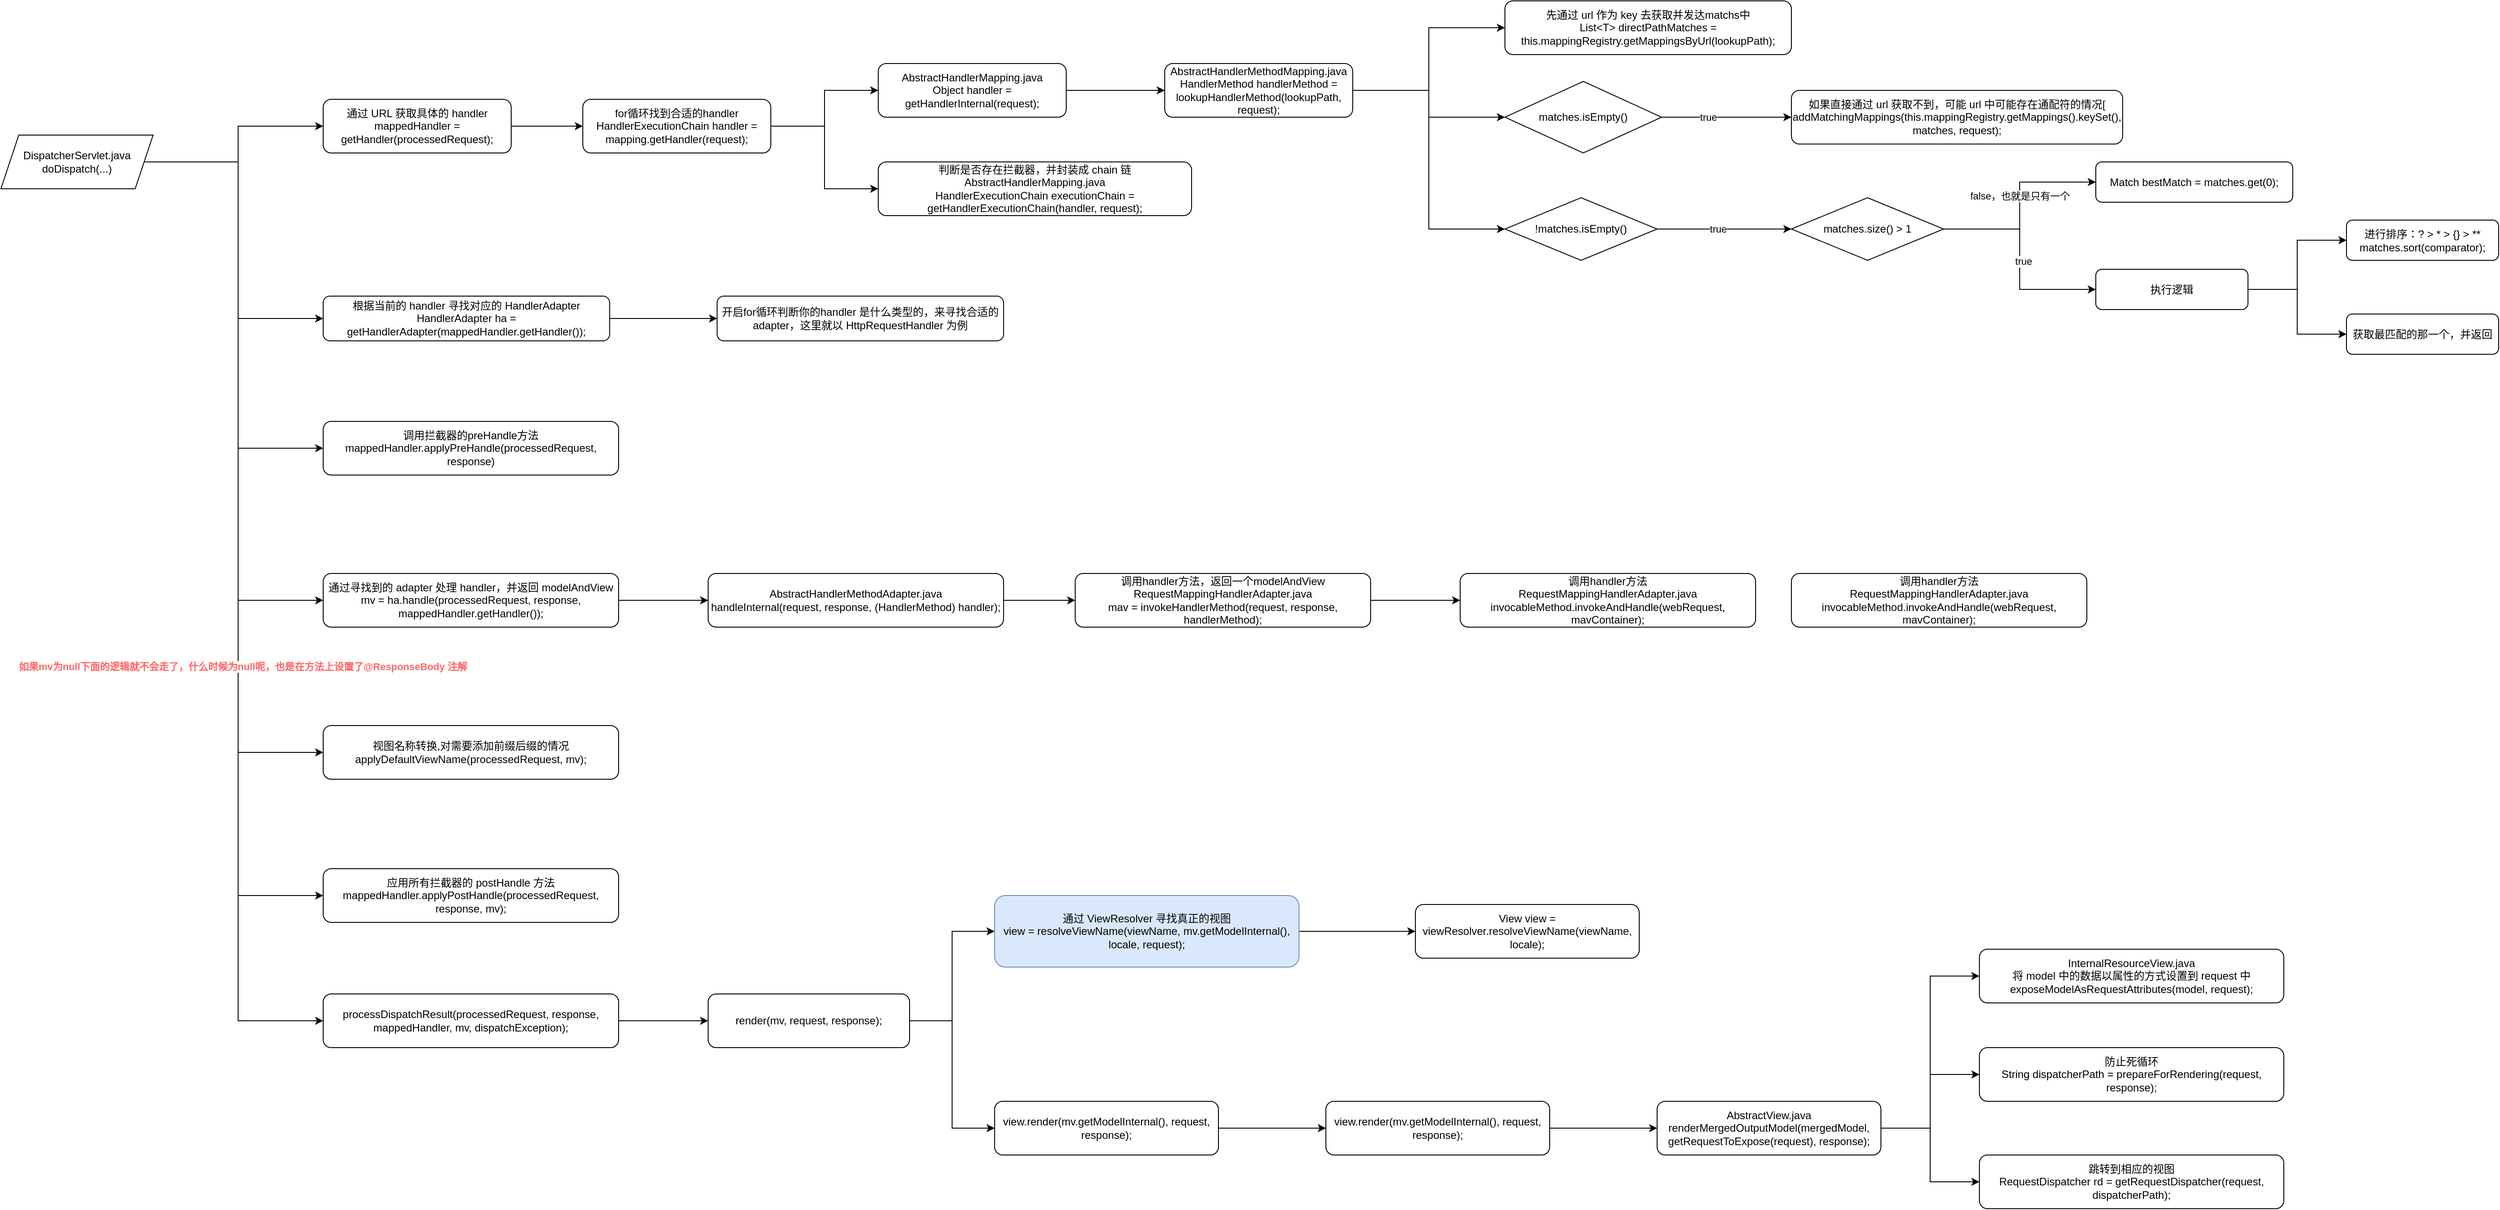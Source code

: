 <mxfile version="16.1.2" type="github">
  <diagram id="awkxMe9VgpwPjlktksfE" name="第 1 页">
    <mxGraphModel dx="1261" dy="4004" grid="1" gridSize="10" guides="1" tooltips="1" connect="1" arrows="1" fold="1" page="1" pageScale="1" pageWidth="2339" pageHeight="3300" math="0" shadow="0">
      <root>
        <mxCell id="0" />
        <mxCell id="1" parent="0" />
        <mxCell id="VWh1zfDzu2o1qfI7YsTY-4" style="edgeStyle=orthogonalEdgeStyle;rounded=0;orthogonalLoop=1;jettySize=auto;html=1;exitX=1;exitY=0.5;exitDx=0;exitDy=0;entryX=0;entryY=0.5;entryDx=0;entryDy=0;" edge="1" parent="1" source="VWh1zfDzu2o1qfI7YsTY-2" target="VWh1zfDzu2o1qfI7YsTY-3">
          <mxGeometry relative="1" as="geometry" />
        </mxCell>
        <mxCell id="VWh1zfDzu2o1qfI7YsTY-41" style="edgeStyle=orthogonalEdgeStyle;rounded=0;orthogonalLoop=1;jettySize=auto;html=1;exitX=1;exitY=0.5;exitDx=0;exitDy=0;entryX=0;entryY=0.5;entryDx=0;entryDy=0;" edge="1" parent="1" source="VWh1zfDzu2o1qfI7YsTY-2" target="VWh1zfDzu2o1qfI7YsTY-40">
          <mxGeometry relative="1" as="geometry" />
        </mxCell>
        <mxCell id="VWh1zfDzu2o1qfI7YsTY-45" style="edgeStyle=orthogonalEdgeStyle;rounded=0;orthogonalLoop=1;jettySize=auto;html=1;exitX=1;exitY=0.5;exitDx=0;exitDy=0;entryX=0;entryY=0.5;entryDx=0;entryDy=0;" edge="1" parent="1" source="VWh1zfDzu2o1qfI7YsTY-2" target="VWh1zfDzu2o1qfI7YsTY-44">
          <mxGeometry relative="1" as="geometry" />
        </mxCell>
        <mxCell id="VWh1zfDzu2o1qfI7YsTY-47" style="edgeStyle=orthogonalEdgeStyle;rounded=0;orthogonalLoop=1;jettySize=auto;html=1;exitX=1;exitY=0.5;exitDx=0;exitDy=0;entryX=0;entryY=0.5;entryDx=0;entryDy=0;" edge="1" parent="1" source="VWh1zfDzu2o1qfI7YsTY-2" target="VWh1zfDzu2o1qfI7YsTY-46">
          <mxGeometry relative="1" as="geometry" />
        </mxCell>
        <mxCell id="VWh1zfDzu2o1qfI7YsTY-57" style="edgeStyle=orthogonalEdgeStyle;rounded=0;orthogonalLoop=1;jettySize=auto;html=1;exitX=1;exitY=0.5;exitDx=0;exitDy=0;entryX=0;entryY=0.5;entryDx=0;entryDy=0;" edge="1" parent="1" source="VWh1zfDzu2o1qfI7YsTY-2" target="VWh1zfDzu2o1qfI7YsTY-56">
          <mxGeometry relative="1" as="geometry" />
        </mxCell>
        <mxCell id="VWh1zfDzu2o1qfI7YsTY-59" style="edgeStyle=orthogonalEdgeStyle;rounded=0;orthogonalLoop=1;jettySize=auto;html=1;exitX=1;exitY=0.5;exitDx=0;exitDy=0;entryX=0;entryY=0.5;entryDx=0;entryDy=0;" edge="1" parent="1" source="VWh1zfDzu2o1qfI7YsTY-2" target="VWh1zfDzu2o1qfI7YsTY-58">
          <mxGeometry relative="1" as="geometry" />
        </mxCell>
        <mxCell id="VWh1zfDzu2o1qfI7YsTY-2" value="&lt;span&gt;DispatcherServlet.java&lt;br&gt;doDispatch(...)&lt;/span&gt;" style="shape=parallelogram;perimeter=parallelogramPerimeter;whiteSpace=wrap;html=1;fixedSize=1;" vertex="1" parent="1">
          <mxGeometry x="300" y="110" width="170" height="60" as="geometry" />
        </mxCell>
        <mxCell id="VWh1zfDzu2o1qfI7YsTY-6" style="edgeStyle=orthogonalEdgeStyle;rounded=0;orthogonalLoop=1;jettySize=auto;html=1;exitX=1;exitY=0.5;exitDx=0;exitDy=0;entryX=0;entryY=0.5;entryDx=0;entryDy=0;" edge="1" parent="1" source="VWh1zfDzu2o1qfI7YsTY-3" target="VWh1zfDzu2o1qfI7YsTY-5">
          <mxGeometry relative="1" as="geometry" />
        </mxCell>
        <mxCell id="VWh1zfDzu2o1qfI7YsTY-3" value="通过 URL 获取具体的 handler&lt;br&gt;mappedHandler = getHandler(processedRequest);" style="rounded=1;whiteSpace=wrap;html=1;" vertex="1" parent="1">
          <mxGeometry x="660" y="70" width="210" height="60" as="geometry" />
        </mxCell>
        <mxCell id="VWh1zfDzu2o1qfI7YsTY-8" style="edgeStyle=orthogonalEdgeStyle;rounded=0;orthogonalLoop=1;jettySize=auto;html=1;exitX=1;exitY=0.5;exitDx=0;exitDy=0;" edge="1" parent="1" source="VWh1zfDzu2o1qfI7YsTY-5" target="VWh1zfDzu2o1qfI7YsTY-7">
          <mxGeometry relative="1" as="geometry" />
        </mxCell>
        <mxCell id="VWh1zfDzu2o1qfI7YsTY-39" style="edgeStyle=orthogonalEdgeStyle;rounded=0;orthogonalLoop=1;jettySize=auto;html=1;exitX=1;exitY=0.5;exitDx=0;exitDy=0;entryX=0;entryY=0.5;entryDx=0;entryDy=0;" edge="1" parent="1" source="VWh1zfDzu2o1qfI7YsTY-5" target="VWh1zfDzu2o1qfI7YsTY-38">
          <mxGeometry relative="1" as="geometry" />
        </mxCell>
        <mxCell id="VWh1zfDzu2o1qfI7YsTY-5" value="for循环找到合适的handler&lt;br&gt;HandlerExecutionChain handler = mapping.getHandler(request);" style="rounded=1;whiteSpace=wrap;html=1;" vertex="1" parent="1">
          <mxGeometry x="950" y="70" width="210" height="60" as="geometry" />
        </mxCell>
        <mxCell id="VWh1zfDzu2o1qfI7YsTY-10" style="edgeStyle=orthogonalEdgeStyle;rounded=0;orthogonalLoop=1;jettySize=auto;html=1;exitX=1;exitY=0.5;exitDx=0;exitDy=0;entryX=0;entryY=0.5;entryDx=0;entryDy=0;" edge="1" parent="1" source="VWh1zfDzu2o1qfI7YsTY-7" target="VWh1zfDzu2o1qfI7YsTY-9">
          <mxGeometry relative="1" as="geometry" />
        </mxCell>
        <mxCell id="VWh1zfDzu2o1qfI7YsTY-7" value="AbstractHandlerMapping.java&lt;br&gt;Object handler = getHandlerInternal(request);" style="rounded=1;whiteSpace=wrap;html=1;" vertex="1" parent="1">
          <mxGeometry x="1280" y="30" width="210" height="60" as="geometry" />
        </mxCell>
        <mxCell id="VWh1zfDzu2o1qfI7YsTY-12" style="edgeStyle=orthogonalEdgeStyle;rounded=0;orthogonalLoop=1;jettySize=auto;html=1;exitX=1;exitY=0.5;exitDx=0;exitDy=0;entryX=0;entryY=0.5;entryDx=0;entryDy=0;" edge="1" parent="1" source="VWh1zfDzu2o1qfI7YsTY-9" target="VWh1zfDzu2o1qfI7YsTY-11">
          <mxGeometry relative="1" as="geometry" />
        </mxCell>
        <mxCell id="VWh1zfDzu2o1qfI7YsTY-14" style="edgeStyle=orthogonalEdgeStyle;rounded=0;orthogonalLoop=1;jettySize=auto;html=1;exitX=1;exitY=0.5;exitDx=0;exitDy=0;entryX=0;entryY=0.5;entryDx=0;entryDy=0;" edge="1" parent="1" source="VWh1zfDzu2o1qfI7YsTY-9" target="VWh1zfDzu2o1qfI7YsTY-17">
          <mxGeometry relative="1" as="geometry" />
        </mxCell>
        <mxCell id="VWh1zfDzu2o1qfI7YsTY-16" style="edgeStyle=orthogonalEdgeStyle;rounded=0;orthogonalLoop=1;jettySize=auto;html=1;exitX=1;exitY=0.5;exitDx=0;exitDy=0;entryX=0;entryY=0.5;entryDx=0;entryDy=0;" edge="1" parent="1" source="VWh1zfDzu2o1qfI7YsTY-9" target="VWh1zfDzu2o1qfI7YsTY-18">
          <mxGeometry relative="1" as="geometry" />
        </mxCell>
        <mxCell id="VWh1zfDzu2o1qfI7YsTY-9" value="AbstractHandlerMethodMapping.java&lt;br&gt;HandlerMethod handlerMethod = lookupHandlerMethod(lookupPath, request);" style="rounded=1;whiteSpace=wrap;html=1;" vertex="1" parent="1">
          <mxGeometry x="1600" y="30" width="210" height="60" as="geometry" />
        </mxCell>
        <mxCell id="VWh1zfDzu2o1qfI7YsTY-11" value="先通过 url 作为 key 去获取并发达matchs中&lt;br&gt;List&amp;lt;T&amp;gt; directPathMatches = this.mappingRegistry.getMappingsByUrl(lookupPath);" style="rounded=1;whiteSpace=wrap;html=1;" vertex="1" parent="1">
          <mxGeometry x="1980" y="-40" width="320" height="60" as="geometry" />
        </mxCell>
        <mxCell id="VWh1zfDzu2o1qfI7YsTY-13" value="如果直接通过 url 获取不到，可能 url 中可能存在通配符的情况[&lt;br&gt;addMatchingMappings(this.mappingRegistry.getMappings().keySet(), matches, request);" style="rounded=1;whiteSpace=wrap;html=1;" vertex="1" parent="1">
          <mxGeometry x="2300" y="60" width="370" height="60" as="geometry" />
        </mxCell>
        <mxCell id="VWh1zfDzu2o1qfI7YsTY-34" style="edgeStyle=orthogonalEdgeStyle;rounded=0;orthogonalLoop=1;jettySize=auto;html=1;exitX=1;exitY=0.5;exitDx=0;exitDy=0;entryX=0;entryY=0.5;entryDx=0;entryDy=0;" edge="1" parent="1" source="VWh1zfDzu2o1qfI7YsTY-15" target="VWh1zfDzu2o1qfI7YsTY-33">
          <mxGeometry relative="1" as="geometry" />
        </mxCell>
        <mxCell id="VWh1zfDzu2o1qfI7YsTY-36" style="edgeStyle=orthogonalEdgeStyle;rounded=0;orthogonalLoop=1;jettySize=auto;html=1;exitX=1;exitY=0.5;exitDx=0;exitDy=0;entryX=0;entryY=0.5;entryDx=0;entryDy=0;" edge="1" parent="1" source="VWh1zfDzu2o1qfI7YsTY-15" target="VWh1zfDzu2o1qfI7YsTY-35">
          <mxGeometry relative="1" as="geometry" />
        </mxCell>
        <mxCell id="VWh1zfDzu2o1qfI7YsTY-15" value="执行逻辑" style="rounded=1;whiteSpace=wrap;html=1;" vertex="1" parent="1">
          <mxGeometry x="2640" y="260" width="170" height="45" as="geometry" />
        </mxCell>
        <mxCell id="VWh1zfDzu2o1qfI7YsTY-20" style="edgeStyle=orthogonalEdgeStyle;rounded=0;orthogonalLoop=1;jettySize=auto;html=1;exitX=1;exitY=0.5;exitDx=0;exitDy=0;" edge="1" parent="1" source="VWh1zfDzu2o1qfI7YsTY-17" target="VWh1zfDzu2o1qfI7YsTY-13">
          <mxGeometry relative="1" as="geometry" />
        </mxCell>
        <mxCell id="VWh1zfDzu2o1qfI7YsTY-22" value="true" style="edgeLabel;html=1;align=center;verticalAlign=middle;resizable=0;points=[];" vertex="1" connectable="0" parent="VWh1zfDzu2o1qfI7YsTY-20">
          <mxGeometry x="-0.282" relative="1" as="geometry">
            <mxPoint as="offset" />
          </mxGeometry>
        </mxCell>
        <mxCell id="VWh1zfDzu2o1qfI7YsTY-17" value="matches.isEmpty()" style="rhombus;whiteSpace=wrap;html=1;" vertex="1" parent="1">
          <mxGeometry x="1980" y="50" width="175" height="80" as="geometry" />
        </mxCell>
        <mxCell id="VWh1zfDzu2o1qfI7YsTY-23" style="edgeStyle=orthogonalEdgeStyle;rounded=0;orthogonalLoop=1;jettySize=auto;html=1;exitX=1;exitY=0.5;exitDx=0;exitDy=0;entryX=0;entryY=0.5;entryDx=0;entryDy=0;" edge="1" parent="1" source="VWh1zfDzu2o1qfI7YsTY-18" target="VWh1zfDzu2o1qfI7YsTY-27">
          <mxGeometry relative="1" as="geometry" />
        </mxCell>
        <mxCell id="VWh1zfDzu2o1qfI7YsTY-24" value="true" style="edgeLabel;html=1;align=center;verticalAlign=middle;resizable=0;points=[];" vertex="1" connectable="0" parent="VWh1zfDzu2o1qfI7YsTY-23">
          <mxGeometry x="-0.093" relative="1" as="geometry">
            <mxPoint as="offset" />
          </mxGeometry>
        </mxCell>
        <mxCell id="VWh1zfDzu2o1qfI7YsTY-18" value="!matches.isEmpty()" style="rhombus;whiteSpace=wrap;html=1;" vertex="1" parent="1">
          <mxGeometry x="1980" y="180" width="170" height="70" as="geometry" />
        </mxCell>
        <mxCell id="VWh1zfDzu2o1qfI7YsTY-29" style="edgeStyle=orthogonalEdgeStyle;rounded=0;orthogonalLoop=1;jettySize=auto;html=1;exitX=1;exitY=0.5;exitDx=0;exitDy=0;entryX=0;entryY=0.5;entryDx=0;entryDy=0;" edge="1" parent="1" source="VWh1zfDzu2o1qfI7YsTY-27" target="VWh1zfDzu2o1qfI7YsTY-28">
          <mxGeometry relative="1" as="geometry" />
        </mxCell>
        <mxCell id="VWh1zfDzu2o1qfI7YsTY-30" value="false，也就是只有一个" style="edgeLabel;html=1;align=center;verticalAlign=middle;resizable=0;points=[];" vertex="1" connectable="0" parent="VWh1zfDzu2o1qfI7YsTY-29">
          <mxGeometry x="0.097" relative="1" as="geometry">
            <mxPoint as="offset" />
          </mxGeometry>
        </mxCell>
        <mxCell id="VWh1zfDzu2o1qfI7YsTY-31" style="edgeStyle=orthogonalEdgeStyle;rounded=0;orthogonalLoop=1;jettySize=auto;html=1;exitX=1;exitY=0.5;exitDx=0;exitDy=0;entryX=0;entryY=0.5;entryDx=0;entryDy=0;" edge="1" parent="1" source="VWh1zfDzu2o1qfI7YsTY-27" target="VWh1zfDzu2o1qfI7YsTY-15">
          <mxGeometry relative="1" as="geometry" />
        </mxCell>
        <mxCell id="VWh1zfDzu2o1qfI7YsTY-32" value="true" style="edgeLabel;html=1;align=center;verticalAlign=middle;resizable=0;points=[];" vertex="1" connectable="0" parent="VWh1zfDzu2o1qfI7YsTY-31">
          <mxGeometry x="0.019" y="4" relative="1" as="geometry">
            <mxPoint as="offset" />
          </mxGeometry>
        </mxCell>
        <mxCell id="VWh1zfDzu2o1qfI7YsTY-27" value="matches.size() &amp;gt; 1" style="rhombus;whiteSpace=wrap;html=1;" vertex="1" parent="1">
          <mxGeometry x="2300" y="180" width="170" height="70" as="geometry" />
        </mxCell>
        <mxCell id="VWh1zfDzu2o1qfI7YsTY-28" value="Match bestMatch = matches.get(0);" style="rounded=1;whiteSpace=wrap;html=1;" vertex="1" parent="1">
          <mxGeometry x="2640" y="140" width="220" height="45" as="geometry" />
        </mxCell>
        <mxCell id="VWh1zfDzu2o1qfI7YsTY-33" value="进行排序：? &amp;gt; * &amp;gt; {} &amp;gt; **&lt;br&gt;matches.sort(comparator);" style="rounded=1;whiteSpace=wrap;html=1;" vertex="1" parent="1">
          <mxGeometry x="2920" y="205" width="170" height="45" as="geometry" />
        </mxCell>
        <mxCell id="VWh1zfDzu2o1qfI7YsTY-35" value="获取最匹配的那一个，并返回" style="rounded=1;whiteSpace=wrap;html=1;" vertex="1" parent="1">
          <mxGeometry x="2920" y="310" width="170" height="45" as="geometry" />
        </mxCell>
        <mxCell id="VWh1zfDzu2o1qfI7YsTY-38" value="判断是否存在拦截器，并封装成 chain 链 &lt;br&gt;AbstractHandlerMapping.java&lt;br&gt;HandlerExecutionChain executionChain = getHandlerExecutionChain(handler, request);" style="rounded=1;whiteSpace=wrap;html=1;" vertex="1" parent="1">
          <mxGeometry x="1280" y="140" width="350" height="60" as="geometry" />
        </mxCell>
        <mxCell id="VWh1zfDzu2o1qfI7YsTY-43" style="edgeStyle=orthogonalEdgeStyle;rounded=0;orthogonalLoop=1;jettySize=auto;html=1;exitX=1;exitY=0.5;exitDx=0;exitDy=0;entryX=0;entryY=0.5;entryDx=0;entryDy=0;" edge="1" parent="1" source="VWh1zfDzu2o1qfI7YsTY-40" target="VWh1zfDzu2o1qfI7YsTY-42">
          <mxGeometry relative="1" as="geometry" />
        </mxCell>
        <mxCell id="VWh1zfDzu2o1qfI7YsTY-40" value="&lt;div&gt;根据当前的 handler 寻找对应的 HandlerAdapter&lt;/div&gt;&lt;div&gt;&lt;span&gt;				&lt;/span&gt;HandlerAdapter ha = getHandlerAdapter(mappedHandler.getHandler());&lt;/div&gt;" style="rounded=1;whiteSpace=wrap;html=1;" vertex="1" parent="1">
          <mxGeometry x="660" y="290" width="320" height="50" as="geometry" />
        </mxCell>
        <mxCell id="VWh1zfDzu2o1qfI7YsTY-42" value="开启for循环判断你的handler 是什么类型的，来寻找合适的adapter，这里就以&amp;nbsp;HttpRequestHandler 为例" style="rounded=1;whiteSpace=wrap;html=1;" vertex="1" parent="1">
          <mxGeometry x="1100" y="290" width="320" height="50" as="geometry" />
        </mxCell>
        <mxCell id="VWh1zfDzu2o1qfI7YsTY-44" value="调用拦截器的preHandle方法&lt;br&gt;mappedHandler.applyPreHandle(processedRequest, response)" style="rounded=1;whiteSpace=wrap;html=1;" vertex="1" parent="1">
          <mxGeometry x="660" y="430" width="330" height="60" as="geometry" />
        </mxCell>
        <mxCell id="VWh1zfDzu2o1qfI7YsTY-49" style="edgeStyle=orthogonalEdgeStyle;rounded=0;orthogonalLoop=1;jettySize=auto;html=1;exitX=1;exitY=0.5;exitDx=0;exitDy=0;" edge="1" parent="1" source="VWh1zfDzu2o1qfI7YsTY-46" target="VWh1zfDzu2o1qfI7YsTY-48">
          <mxGeometry relative="1" as="geometry" />
        </mxCell>
        <mxCell id="VWh1zfDzu2o1qfI7YsTY-46" value="通过寻找到的 adapter 处理 handler，并返回 modelAndView&lt;br&gt;mv = ha.handle(processedRequest, response, mappedHandler.getHandler());" style="rounded=1;whiteSpace=wrap;html=1;" vertex="1" parent="1">
          <mxGeometry x="660" y="600" width="330" height="60" as="geometry" />
        </mxCell>
        <mxCell id="VWh1zfDzu2o1qfI7YsTY-51" style="edgeStyle=orthogonalEdgeStyle;rounded=0;orthogonalLoop=1;jettySize=auto;html=1;exitX=1;exitY=0.5;exitDx=0;exitDy=0;entryX=0;entryY=0.5;entryDx=0;entryDy=0;" edge="1" parent="1" source="VWh1zfDzu2o1qfI7YsTY-48" target="VWh1zfDzu2o1qfI7YsTY-50">
          <mxGeometry relative="1" as="geometry" />
        </mxCell>
        <mxCell id="VWh1zfDzu2o1qfI7YsTY-55" style="edgeStyle=orthogonalEdgeStyle;rounded=0;orthogonalLoop=1;jettySize=auto;html=1;entryX=0;entryY=0.5;entryDx=0;entryDy=0;exitX=1;exitY=0.5;exitDx=0;exitDy=0;" edge="1" parent="1" source="VWh1zfDzu2o1qfI7YsTY-2" target="VWh1zfDzu2o1qfI7YsTY-54">
          <mxGeometry relative="1" as="geometry">
            <mxPoint x="423.158" y="560" as="sourcePoint" />
          </mxGeometry>
        </mxCell>
        <mxCell id="VWh1zfDzu2o1qfI7YsTY-81" value="&lt;b&gt;&lt;font color=&quot;#ff6666&quot;&gt;如果mv为null下面的逻辑就不会走了，什么时候为null呢，也是在方法上设置了@ResponseBody 注解&lt;/font&gt;&lt;/b&gt;" style="edgeLabel;html=1;align=center;verticalAlign=middle;resizable=0;points=[];" vertex="1" connectable="0" parent="VWh1zfDzu2o1qfI7YsTY-55">
          <mxGeometry x="0.556" y="5" relative="1" as="geometry">
            <mxPoint as="offset" />
          </mxGeometry>
        </mxCell>
        <mxCell id="VWh1zfDzu2o1qfI7YsTY-48" value="AbstractHandlerMethodAdapter.java&lt;br&gt;handleInternal(request, response, (HandlerMethod) handler);" style="rounded=1;whiteSpace=wrap;html=1;" vertex="1" parent="1">
          <mxGeometry x="1090" y="600" width="330" height="60" as="geometry" />
        </mxCell>
        <mxCell id="VWh1zfDzu2o1qfI7YsTY-53" style="edgeStyle=orthogonalEdgeStyle;rounded=0;orthogonalLoop=1;jettySize=auto;html=1;exitX=1;exitY=0.5;exitDx=0;exitDy=0;entryX=0;entryY=0.5;entryDx=0;entryDy=0;" edge="1" parent="1" source="VWh1zfDzu2o1qfI7YsTY-50" target="VWh1zfDzu2o1qfI7YsTY-52">
          <mxGeometry relative="1" as="geometry" />
        </mxCell>
        <mxCell id="VWh1zfDzu2o1qfI7YsTY-50" value="调用handler方法，返回一个modelAndView&lt;br&gt;RequestMappingHandlerAdapter.java&lt;br&gt;mav = invokeHandlerMethod(request, response, handlerMethod);" style="rounded=1;whiteSpace=wrap;html=1;" vertex="1" parent="1">
          <mxGeometry x="1500" y="600" width="330" height="60" as="geometry" />
        </mxCell>
        <mxCell id="VWh1zfDzu2o1qfI7YsTY-52" value="调用handler方法&lt;br&gt;RequestMappingHandlerAdapter.java&lt;br&gt;invocableMethod.invokeAndHandle(webRequest, mavContainer);" style="rounded=1;whiteSpace=wrap;html=1;" vertex="1" parent="1">
          <mxGeometry x="1930" y="600" width="330" height="60" as="geometry" />
        </mxCell>
        <mxCell id="VWh1zfDzu2o1qfI7YsTY-54" value="&lt;div&gt;视图名称转换,对需要添加前缀后缀的情况&lt;/div&gt;&lt;div&gt;&lt;span&gt;				&lt;/span&gt;applyDefaultViewName(processedRequest, mv);&lt;/div&gt;" style="rounded=1;whiteSpace=wrap;html=1;" vertex="1" parent="1">
          <mxGeometry x="660" y="770" width="330" height="60" as="geometry" />
        </mxCell>
        <mxCell id="VWh1zfDzu2o1qfI7YsTY-56" value="&lt;div&gt;应用所有拦截器的 postHandle 方法&lt;/div&gt;&lt;div&gt;&lt;span&gt;				&lt;/span&gt;mappedHandler.applyPostHandle(processedRequest, response, mv);&lt;/div&gt;" style="rounded=1;whiteSpace=wrap;html=1;" vertex="1" parent="1">
          <mxGeometry x="660" y="930" width="330" height="60" as="geometry" />
        </mxCell>
        <mxCell id="VWh1zfDzu2o1qfI7YsTY-61" style="edgeStyle=orthogonalEdgeStyle;rounded=0;orthogonalLoop=1;jettySize=auto;html=1;exitX=1;exitY=0.5;exitDx=0;exitDy=0;entryX=0;entryY=0.5;entryDx=0;entryDy=0;" edge="1" parent="1" source="VWh1zfDzu2o1qfI7YsTY-58" target="VWh1zfDzu2o1qfI7YsTY-60">
          <mxGeometry relative="1" as="geometry" />
        </mxCell>
        <mxCell id="VWh1zfDzu2o1qfI7YsTY-58" value="processDispatchResult(processedRequest, response, mappedHandler, mv, dispatchException);" style="rounded=1;whiteSpace=wrap;html=1;" vertex="1" parent="1">
          <mxGeometry x="660" y="1070" width="330" height="60" as="geometry" />
        </mxCell>
        <mxCell id="VWh1zfDzu2o1qfI7YsTY-63" style="edgeStyle=orthogonalEdgeStyle;rounded=0;orthogonalLoop=1;jettySize=auto;html=1;exitX=1;exitY=0.5;exitDx=0;exitDy=0;entryX=0;entryY=0.5;entryDx=0;entryDy=0;" edge="1" parent="1" source="VWh1zfDzu2o1qfI7YsTY-60" target="VWh1zfDzu2o1qfI7YsTY-62">
          <mxGeometry relative="1" as="geometry" />
        </mxCell>
        <mxCell id="VWh1zfDzu2o1qfI7YsTY-69" style="edgeStyle=orthogonalEdgeStyle;rounded=0;orthogonalLoop=1;jettySize=auto;html=1;exitX=1;exitY=0.5;exitDx=0;exitDy=0;entryX=0;entryY=0.5;entryDx=0;entryDy=0;" edge="1" parent="1" source="VWh1zfDzu2o1qfI7YsTY-60" target="VWh1zfDzu2o1qfI7YsTY-68">
          <mxGeometry relative="1" as="geometry" />
        </mxCell>
        <mxCell id="VWh1zfDzu2o1qfI7YsTY-60" value="render(mv, request, response);" style="rounded=1;whiteSpace=wrap;html=1;" vertex="1" parent="1">
          <mxGeometry x="1090" y="1070" width="225" height="60" as="geometry" />
        </mxCell>
        <mxCell id="VWh1zfDzu2o1qfI7YsTY-66" style="edgeStyle=orthogonalEdgeStyle;rounded=0;orthogonalLoop=1;jettySize=auto;html=1;exitX=1;exitY=0.5;exitDx=0;exitDy=0;entryX=0;entryY=0.5;entryDx=0;entryDy=0;" edge="1" parent="1" source="VWh1zfDzu2o1qfI7YsTY-62" target="VWh1zfDzu2o1qfI7YsTY-65">
          <mxGeometry relative="1" as="geometry" />
        </mxCell>
        <mxCell id="VWh1zfDzu2o1qfI7YsTY-62" value="通过 ViewResolver 寻找真正的视图&lt;br&gt;view = resolveViewName(viewName, mv.getModelInternal(), locale, request);" style="rounded=1;whiteSpace=wrap;html=1;fillColor=#dae8fc;strokeColor=#6c8ebf;" vertex="1" parent="1">
          <mxGeometry x="1410" y="960" width="340" height="80" as="geometry" />
        </mxCell>
        <mxCell id="VWh1zfDzu2o1qfI7YsTY-65" value="View view = viewResolver.resolveViewName(viewName, locale);" style="rounded=1;whiteSpace=wrap;html=1;" vertex="1" parent="1">
          <mxGeometry x="1880" y="970" width="250" height="60" as="geometry" />
        </mxCell>
        <mxCell id="VWh1zfDzu2o1qfI7YsTY-71" style="edgeStyle=orthogonalEdgeStyle;rounded=0;orthogonalLoop=1;jettySize=auto;html=1;exitX=1;exitY=0.5;exitDx=0;exitDy=0;entryX=0;entryY=0.5;entryDx=0;entryDy=0;" edge="1" parent="1" source="VWh1zfDzu2o1qfI7YsTY-68" target="VWh1zfDzu2o1qfI7YsTY-70">
          <mxGeometry relative="1" as="geometry" />
        </mxCell>
        <mxCell id="VWh1zfDzu2o1qfI7YsTY-68" value="view.render(mv.getModelInternal(), request, response);" style="rounded=1;whiteSpace=wrap;html=1;" vertex="1" parent="1">
          <mxGeometry x="1410" y="1190" width="250" height="60" as="geometry" />
        </mxCell>
        <mxCell id="VWh1zfDzu2o1qfI7YsTY-73" style="edgeStyle=orthogonalEdgeStyle;rounded=0;orthogonalLoop=1;jettySize=auto;html=1;exitX=1;exitY=0.5;exitDx=0;exitDy=0;" edge="1" parent="1" source="VWh1zfDzu2o1qfI7YsTY-70" target="VWh1zfDzu2o1qfI7YsTY-72">
          <mxGeometry relative="1" as="geometry" />
        </mxCell>
        <mxCell id="VWh1zfDzu2o1qfI7YsTY-70" value="view.render(mv.getModelInternal(), request, response);" style="rounded=1;whiteSpace=wrap;html=1;" vertex="1" parent="1">
          <mxGeometry x="1780" y="1190" width="250" height="60" as="geometry" />
        </mxCell>
        <mxCell id="VWh1zfDzu2o1qfI7YsTY-75" style="edgeStyle=orthogonalEdgeStyle;rounded=0;orthogonalLoop=1;jettySize=auto;html=1;exitX=1;exitY=0.5;exitDx=0;exitDy=0;entryX=0;entryY=0.5;entryDx=0;entryDy=0;" edge="1" parent="1" source="VWh1zfDzu2o1qfI7YsTY-72" target="VWh1zfDzu2o1qfI7YsTY-74">
          <mxGeometry relative="1" as="geometry" />
        </mxCell>
        <mxCell id="VWh1zfDzu2o1qfI7YsTY-78" style="edgeStyle=orthogonalEdgeStyle;rounded=0;orthogonalLoop=1;jettySize=auto;html=1;exitX=1;exitY=0.5;exitDx=0;exitDy=0;entryX=0;entryY=0.5;entryDx=0;entryDy=0;" edge="1" parent="1" source="VWh1zfDzu2o1qfI7YsTY-72" target="VWh1zfDzu2o1qfI7YsTY-76">
          <mxGeometry relative="1" as="geometry" />
        </mxCell>
        <mxCell id="VWh1zfDzu2o1qfI7YsTY-80" style="edgeStyle=orthogonalEdgeStyle;rounded=0;orthogonalLoop=1;jettySize=auto;html=1;exitX=1;exitY=0.5;exitDx=0;exitDy=0;" edge="1" parent="1" source="VWh1zfDzu2o1qfI7YsTY-72" target="VWh1zfDzu2o1qfI7YsTY-79">
          <mxGeometry relative="1" as="geometry" />
        </mxCell>
        <mxCell id="VWh1zfDzu2o1qfI7YsTY-72" value="AbstractView.java&lt;br&gt;renderMergedOutputModel(mergedModel, getRequestToExpose(request), response);" style="rounded=1;whiteSpace=wrap;html=1;" vertex="1" parent="1">
          <mxGeometry x="2150" y="1190" width="250" height="60" as="geometry" />
        </mxCell>
        <mxCell id="VWh1zfDzu2o1qfI7YsTY-74" value="InternalResourceView.java&lt;br&gt;&lt;div&gt;将 model 中的数据以属性的方式设置到 request 中&lt;/div&gt;&lt;div&gt;&lt;span&gt;		&lt;/span&gt;exposeModelAsRequestAttributes(model, request);&lt;/div&gt;" style="rounded=1;whiteSpace=wrap;html=1;" vertex="1" parent="1">
          <mxGeometry x="2510" y="1020" width="340" height="60" as="geometry" />
        </mxCell>
        <mxCell id="VWh1zfDzu2o1qfI7YsTY-76" value="&lt;div&gt;防止死循环&lt;/div&gt;&lt;div&gt;&lt;span&gt;		&lt;/span&gt;String dispatcherPath = prepareForRendering(request, response);&lt;/div&gt;" style="rounded=1;whiteSpace=wrap;html=1;" vertex="1" parent="1">
          <mxGeometry x="2510" y="1130" width="340" height="60" as="geometry" />
        </mxCell>
        <mxCell id="VWh1zfDzu2o1qfI7YsTY-79" value="&lt;div&gt;跳转到相应的视图&lt;/div&gt;&lt;div&gt;&lt;span&gt;		&lt;/span&gt;RequestDispatcher rd = getRequestDispatcher(request, dispatcherPath);&lt;/div&gt;" style="rounded=1;whiteSpace=wrap;html=1;" vertex="1" parent="1">
          <mxGeometry x="2510" y="1250" width="340" height="60" as="geometry" />
        </mxCell>
        <mxCell id="VWh1zfDzu2o1qfI7YsTY-83" value="调用handler方法&lt;br&gt;RequestMappingHandlerAdapter.java&lt;br&gt;invocableMethod.invokeAndHandle(webRequest, mavContainer);" style="rounded=1;whiteSpace=wrap;html=1;" vertex="1" parent="1">
          <mxGeometry x="2300" y="600" width="330" height="60" as="geometry" />
        </mxCell>
      </root>
    </mxGraphModel>
  </diagram>
</mxfile>
